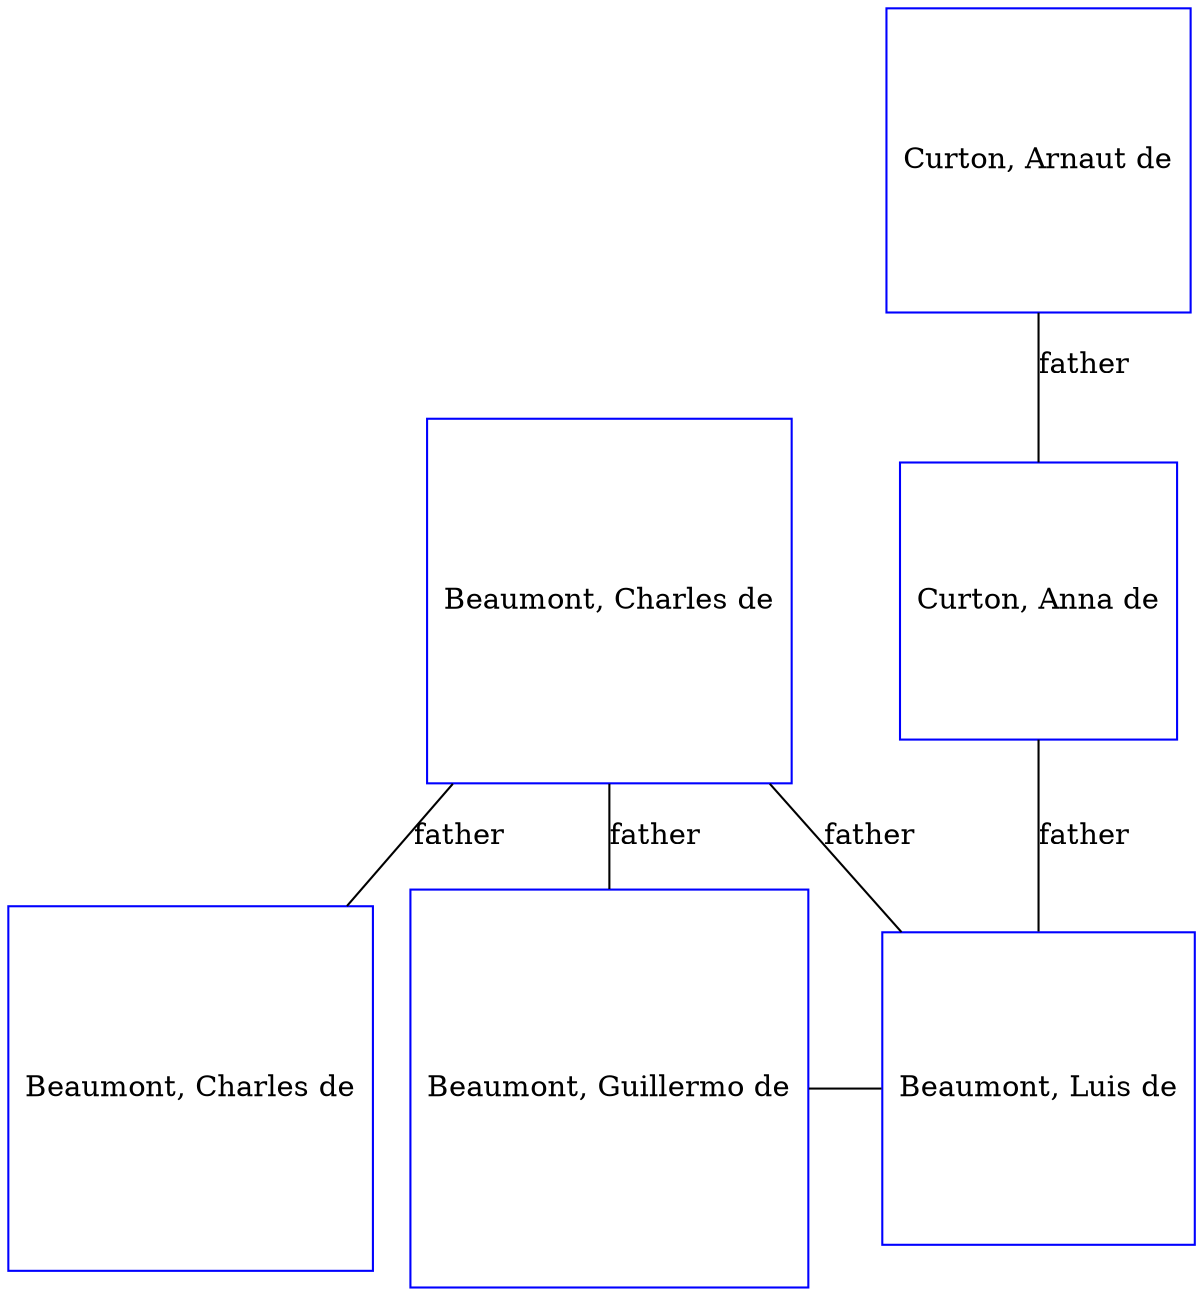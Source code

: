 digraph D {
    edge [dir=none];    node [shape=box];    "017880"   [label="Beaumont, Charles de", shape=box, regular=1, color="blue"] ;
"017881"   [label="Beaumont, Charles de", shape=box, regular=1, color="blue"] ;
"022426"   [label="Beaumont, Luis de", shape=box, regular=1, color="blue"] ;
"023203"   [label="Beaumont, Guillermo de", shape=box, regular=1, color="blue"] ;
"019480"   [label="Curton, Arnaut de", shape=box, regular=1, color="blue"] ;
"019479"   [label="Curton, Anna de", shape=box, regular=1, color="blue"] ;
{rank=same; 023203->022426};
017880->017881 [label="father",arrowsize=0.0]; 
017880->022426 [label="father",arrowsize=0.0]; 
019479->022426 [label="father",arrowsize=0.0]; 
017880->023203 [label="father",arrowsize=0.0]; 
019480->019479 [label="father",arrowsize=0.0]; 
}